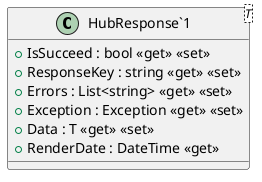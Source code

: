 @startuml
class "HubResponse`1"<T> {
    + IsSucceed : bool <<get>> <<set>>
    + ResponseKey : string <<get>> <<set>>
    + Errors : List<string> <<get>> <<set>>
    + Exception : Exception <<get>> <<set>>
    + Data : T <<get>> <<set>>
    + RenderDate : DateTime <<get>>
}
@enduml
